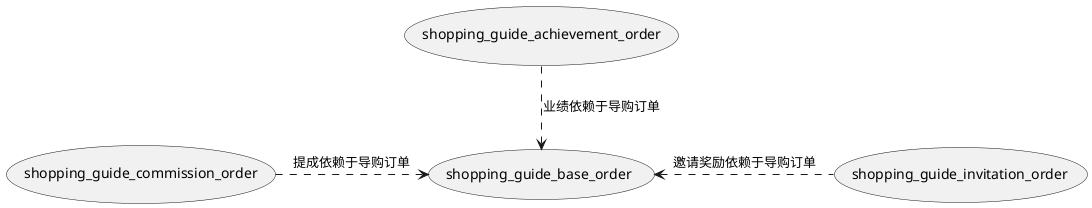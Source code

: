 @startuml
'https://plantuml.com/use-case-diagram

usecase "shopping_guide_base_order" as sgbo
usecase "shopping_guide_achievement_order" as sgao
usecase "shopping_guide_commission_order" as sgco
usecase "shopping_guide_invitation_order" as sgio


sgbo <-up. sgao : 业绩依赖于导购订单
sgbo <-left. sgco : 提成依赖于导购订单
sgbo <-right. sgio : 邀请奖励依赖于导购订单



@enduml

